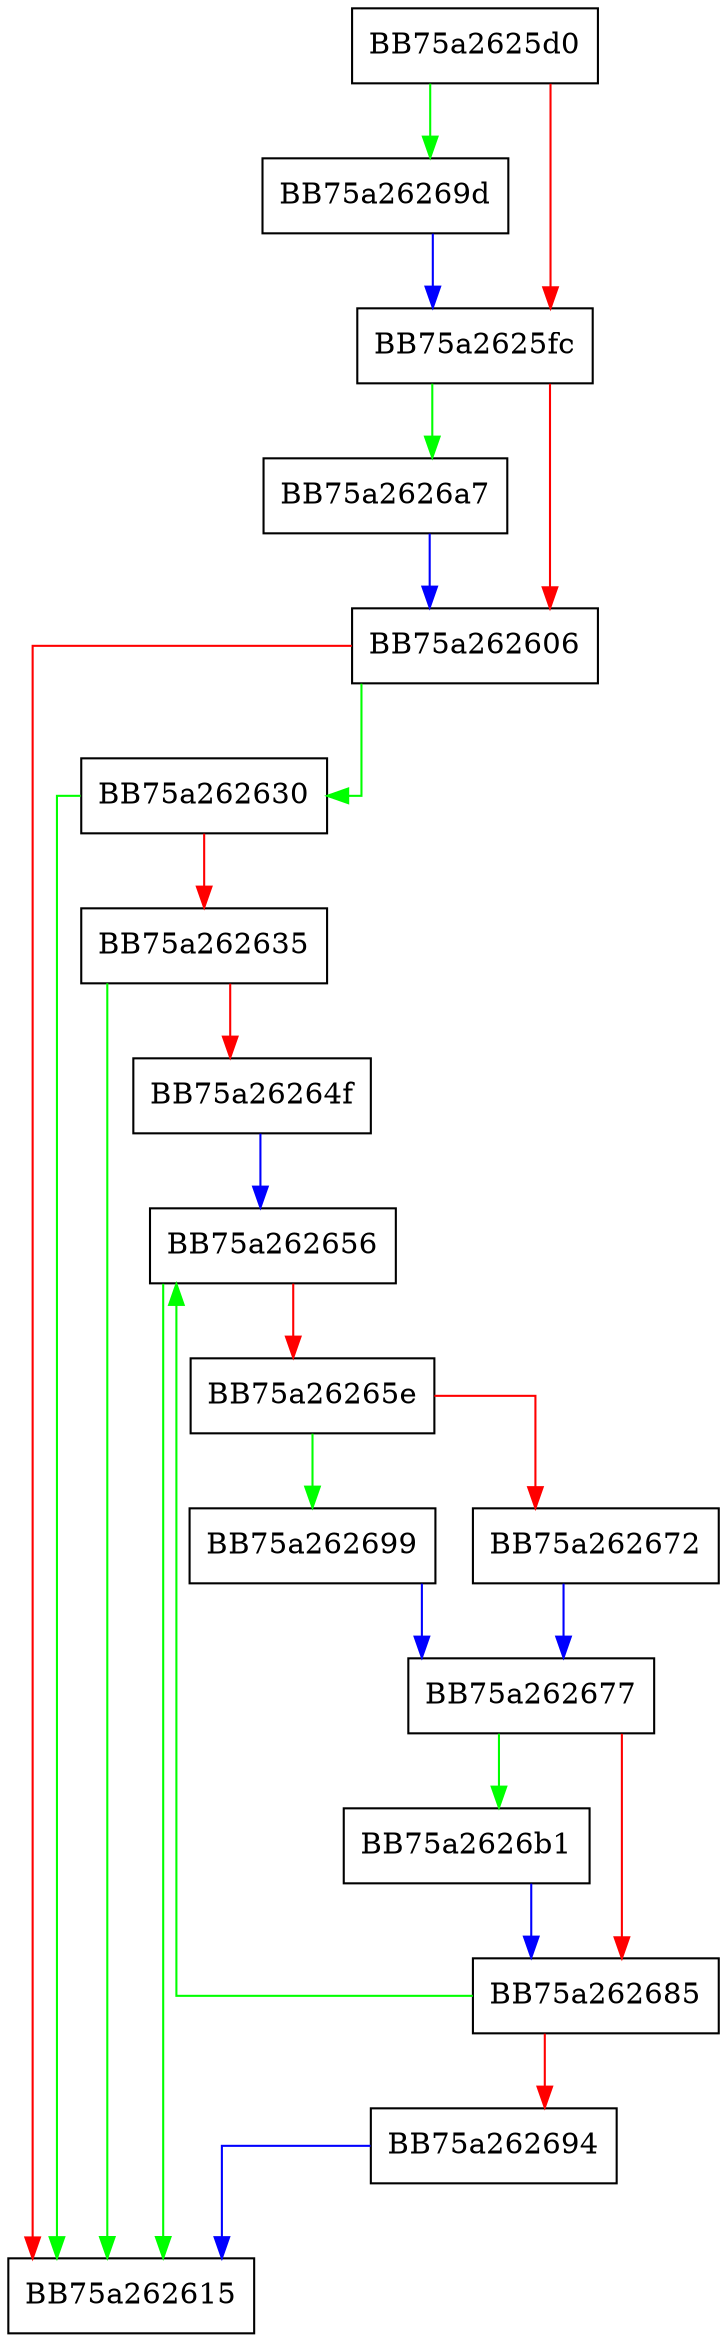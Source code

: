 digraph ZeroMemoryBlocks {
  node [shape="box"];
  graph [splines=ortho];
  BB75a2625d0 -> BB75a26269d [color="green"];
  BB75a2625d0 -> BB75a2625fc [color="red"];
  BB75a2625fc -> BB75a2626a7 [color="green"];
  BB75a2625fc -> BB75a262606 [color="red"];
  BB75a262606 -> BB75a262630 [color="green"];
  BB75a262606 -> BB75a262615 [color="red"];
  BB75a262630 -> BB75a262615 [color="green"];
  BB75a262630 -> BB75a262635 [color="red"];
  BB75a262635 -> BB75a262615 [color="green"];
  BB75a262635 -> BB75a26264f [color="red"];
  BB75a26264f -> BB75a262656 [color="blue"];
  BB75a262656 -> BB75a262615 [color="green"];
  BB75a262656 -> BB75a26265e [color="red"];
  BB75a26265e -> BB75a262699 [color="green"];
  BB75a26265e -> BB75a262672 [color="red"];
  BB75a262672 -> BB75a262677 [color="blue"];
  BB75a262677 -> BB75a2626b1 [color="green"];
  BB75a262677 -> BB75a262685 [color="red"];
  BB75a262685 -> BB75a262656 [color="green"];
  BB75a262685 -> BB75a262694 [color="red"];
  BB75a262694 -> BB75a262615 [color="blue"];
  BB75a262699 -> BB75a262677 [color="blue"];
  BB75a26269d -> BB75a2625fc [color="blue"];
  BB75a2626a7 -> BB75a262606 [color="blue"];
  BB75a2626b1 -> BB75a262685 [color="blue"];
}